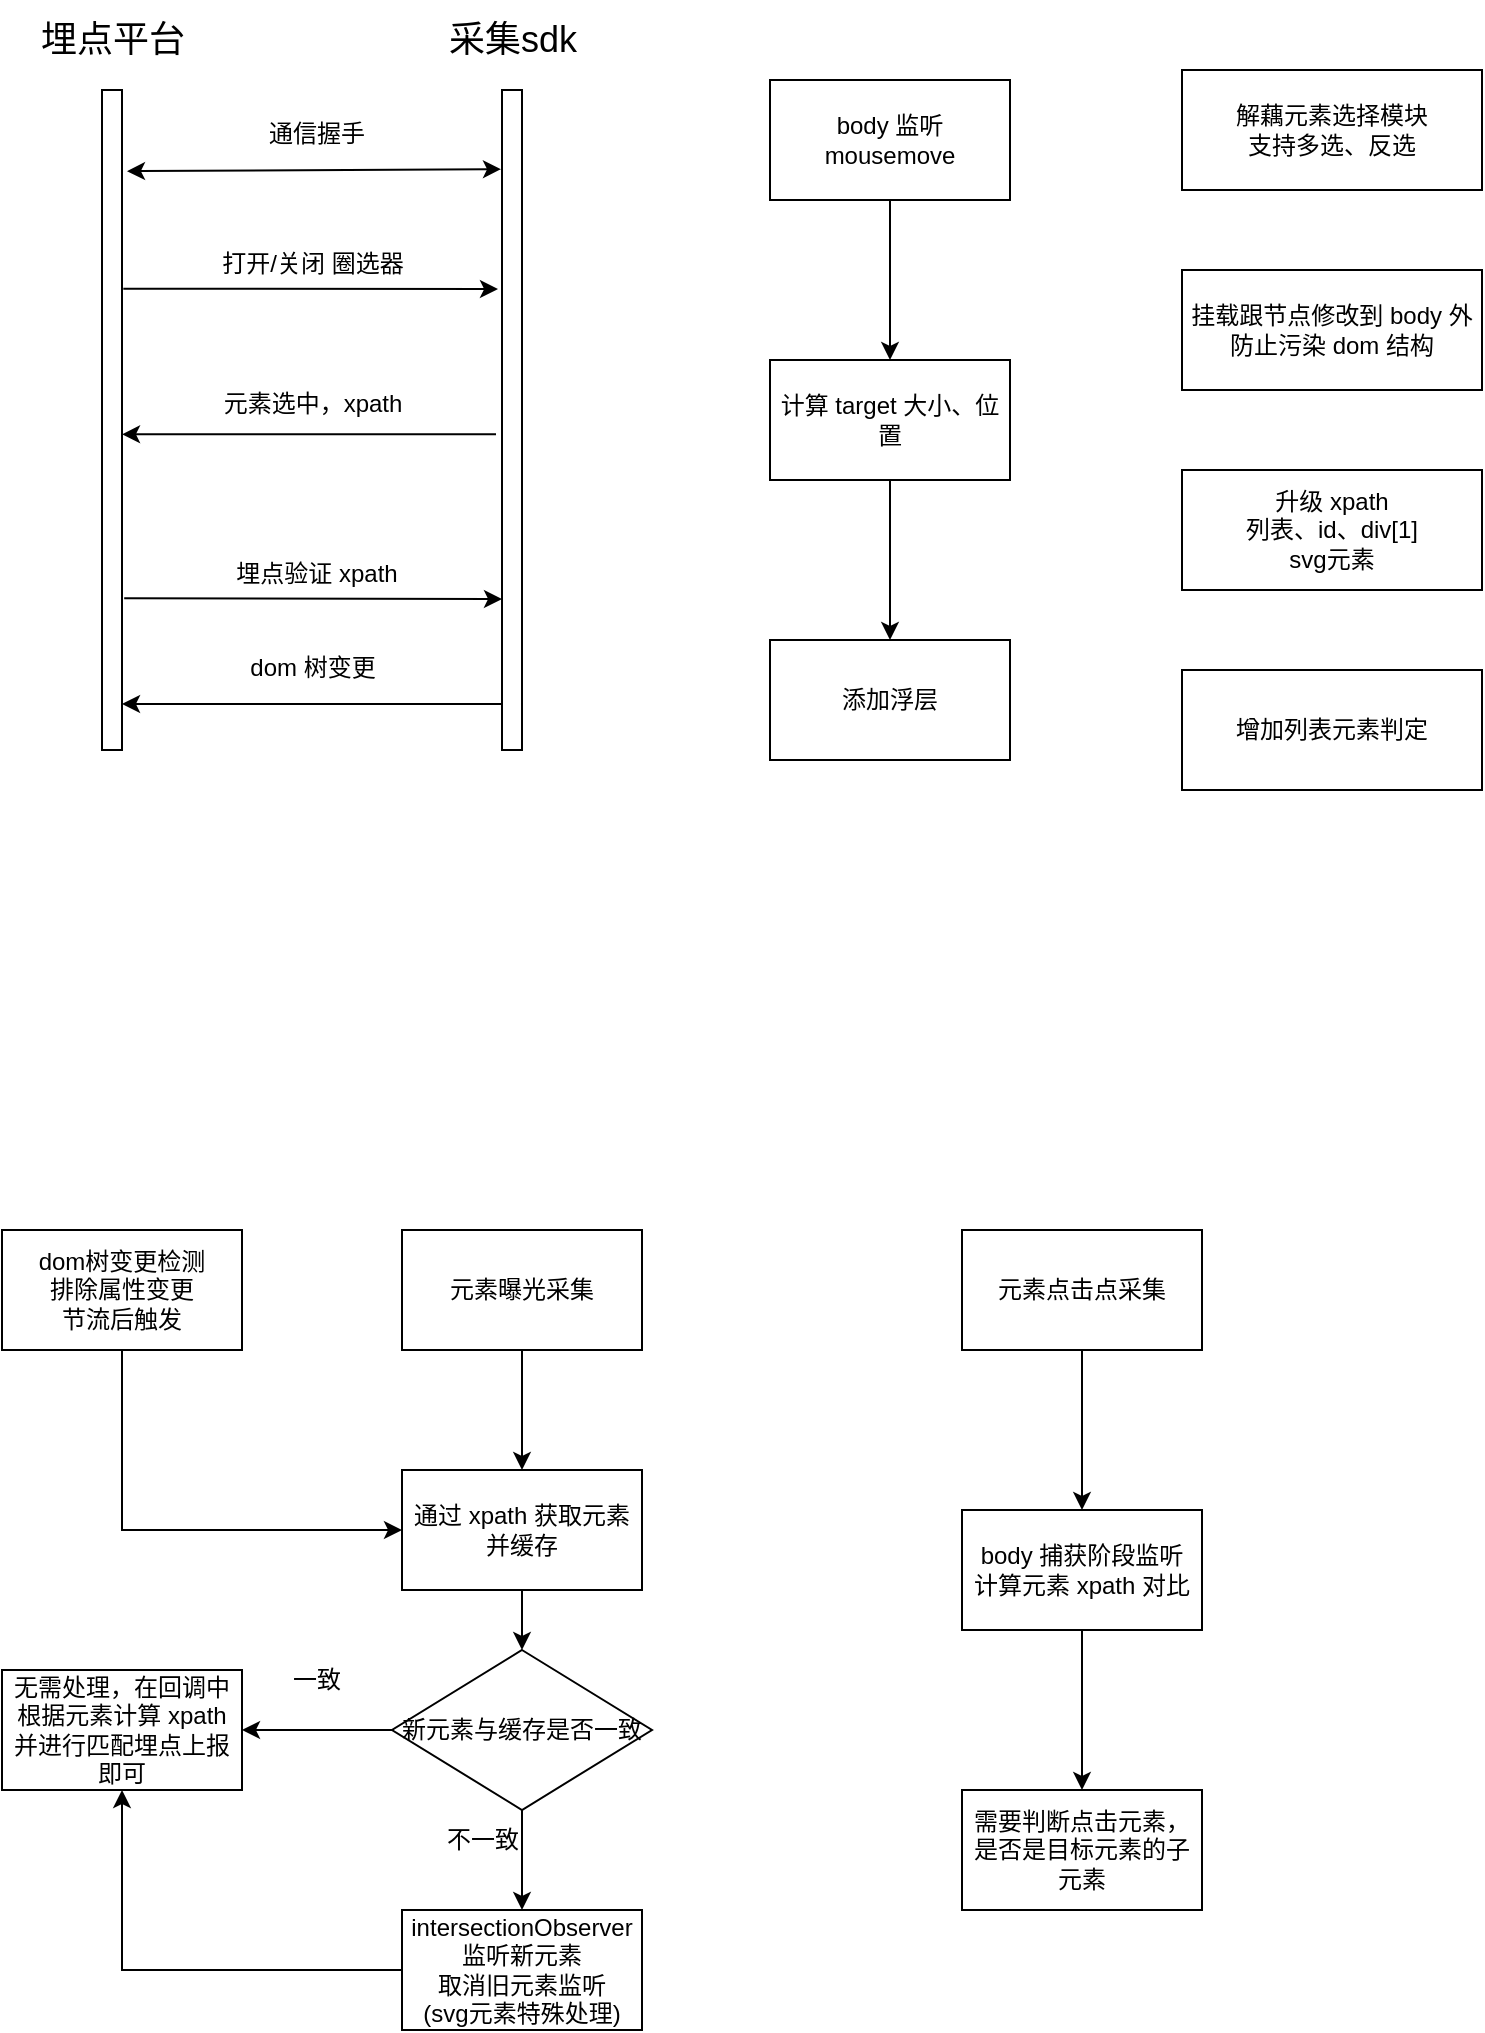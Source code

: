 <mxfile version="20.2.8" type="github">
  <diagram id="s8NYqJLzQeODFpnqqtf_" name="第 1 页">
    <mxGraphModel dx="1426" dy="801" grid="1" gridSize="10" guides="1" tooltips="1" connect="1" arrows="1" fold="1" page="1" pageScale="1" pageWidth="827" pageHeight="1169" math="0" shadow="0">
      <root>
        <mxCell id="0" />
        <mxCell id="1" parent="0" />
        <mxCell id="AP1hK9MuxTNP_AilY-IY-1" value="" style="html=1;points=[];perimeter=orthogonalPerimeter;" parent="1" vertex="1">
          <mxGeometry x="80" y="120" width="10" height="330" as="geometry" />
        </mxCell>
        <mxCell id="AP1hK9MuxTNP_AilY-IY-2" value="" style="html=1;points=[];perimeter=orthogonalPerimeter;" parent="1" vertex="1">
          <mxGeometry x="280" y="120" width="10" height="330" as="geometry" />
        </mxCell>
        <mxCell id="eg9R9L4fMUv5J7RdRfmF-1" value="埋点平台" style="text;html=1;align=center;verticalAlign=middle;resizable=0;points=[];autosize=1;strokeColor=none;fillColor=none;fontSize=18;" parent="1" vertex="1">
          <mxGeometry x="35" y="75" width="100" height="40" as="geometry" />
        </mxCell>
        <mxCell id="eg9R9L4fMUv5J7RdRfmF-2" value="采集sdk" style="text;html=1;align=center;verticalAlign=middle;resizable=0;points=[];autosize=1;strokeColor=none;fillColor=none;fontSize=18;" parent="1" vertex="1">
          <mxGeometry x="240" y="75" width="90" height="40" as="geometry" />
        </mxCell>
        <mxCell id="eg9R9L4fMUv5J7RdRfmF-3" value="" style="endArrow=classic;html=1;rounded=0;fontSize=18;exitX=1.067;exitY=0.301;exitDx=0;exitDy=0;exitPerimeter=0;entryX=-0.2;entryY=0.135;entryDx=0;entryDy=0;entryPerimeter=0;" parent="1" source="AP1hK9MuxTNP_AilY-IY-1" edge="1">
          <mxGeometry width="50" height="50" relative="1" as="geometry">
            <mxPoint x="92" y="218.89" as="sourcePoint" />
            <mxPoint x="278" y="219.55" as="targetPoint" />
          </mxGeometry>
        </mxCell>
        <mxCell id="eg9R9L4fMUv5J7RdRfmF-5" value="&lt;span style=&quot;font-size: 12px;&quot;&gt;打开/关闭 圈选器&lt;/span&gt;" style="text;html=1;align=center;verticalAlign=middle;resizable=0;points=[];autosize=1;strokeColor=none;fillColor=none;fontSize=18;" parent="1" vertex="1">
          <mxGeometry x="130" y="185" width="110" height="40" as="geometry" />
        </mxCell>
        <mxCell id="eg9R9L4fMUv5J7RdRfmF-6" value="" style="endArrow=classic;html=1;rounded=0;fontSize=12;entryX=1;entryY=0.355;entryDx=0;entryDy=0;entryPerimeter=0;exitX=-0.3;exitY=0.355;exitDx=0;exitDy=0;exitPerimeter=0;" parent="1" edge="1">
          <mxGeometry width="50" height="50" relative="1" as="geometry">
            <mxPoint x="277" y="292.15" as="sourcePoint" />
            <mxPoint x="90" y="292.15" as="targetPoint" />
          </mxGeometry>
        </mxCell>
        <mxCell id="eg9R9L4fMUv5J7RdRfmF-8" value="&lt;span style=&quot;font-size: 12px;&quot;&gt;元素选中，xpath&lt;/span&gt;" style="text;html=1;align=center;verticalAlign=middle;resizable=0;points=[];autosize=1;strokeColor=none;fillColor=none;fontSize=18;" parent="1" vertex="1">
          <mxGeometry x="130" y="255" width="110" height="40" as="geometry" />
        </mxCell>
        <mxCell id="eg9R9L4fMUv5J7RdRfmF-9" value="" style="endArrow=classic;html=1;rounded=0;fontSize=12;entryX=1.041;entryY=0.818;entryDx=0;entryDy=0;entryPerimeter=0;" parent="1" edge="1">
          <mxGeometry width="50" height="50" relative="1" as="geometry">
            <mxPoint x="280" y="427" as="sourcePoint" />
            <mxPoint x="90.41" y="426.94" as="targetPoint" />
            <Array as="points">
              <mxPoint x="90" y="427" />
            </Array>
          </mxGeometry>
        </mxCell>
        <mxCell id="eg9R9L4fMUv5J7RdRfmF-10" value="&lt;span style=&quot;font-size: 12px;&quot;&gt;dom 树变更&lt;/span&gt;" style="text;html=1;align=center;verticalAlign=middle;resizable=0;points=[];autosize=1;strokeColor=none;fillColor=none;fontSize=18;" parent="1" vertex="1">
          <mxGeometry x="140" y="387" width="90" height="40" as="geometry" />
        </mxCell>
        <mxCell id="eg9R9L4fMUv5J7RdRfmF-11" value="" style="endArrow=classic;html=1;rounded=0;fontSize=18;exitX=1.11;exitY=0.77;exitDx=0;exitDy=0;exitPerimeter=0;entryX=-0.2;entryY=0.135;entryDx=0;entryDy=0;entryPerimeter=0;" parent="1" source="AP1hK9MuxTNP_AilY-IY-1" edge="1">
          <mxGeometry width="50" height="50" relative="1" as="geometry">
            <mxPoint x="94" y="373.89" as="sourcePoint" />
            <mxPoint x="280.0" y="374.55" as="targetPoint" />
          </mxGeometry>
        </mxCell>
        <mxCell id="eg9R9L4fMUv5J7RdRfmF-12" value="&lt;span style=&quot;font-size: 12px;&quot;&gt;埋点验证 xpath&lt;/span&gt;" style="text;html=1;align=center;verticalAlign=middle;resizable=0;points=[];autosize=1;strokeColor=none;fillColor=none;fontSize=18;" parent="1" vertex="1">
          <mxGeometry x="137" y="340" width="100" height="40" as="geometry" />
        </mxCell>
        <mxCell id="eg9R9L4fMUv5J7RdRfmF-13" value="" style="endArrow=classic;startArrow=classic;html=1;rounded=0;fontSize=12;exitX=1.25;exitY=0.123;exitDx=0;exitDy=0;exitPerimeter=0;entryX=-0.05;entryY=0.12;entryDx=0;entryDy=0;entryPerimeter=0;" parent="1" source="AP1hK9MuxTNP_AilY-IY-1" target="AP1hK9MuxTNP_AilY-IY-2" edge="1">
          <mxGeometry width="50" height="50" relative="1" as="geometry">
            <mxPoint x="400" y="320" as="sourcePoint" />
            <mxPoint x="450" y="270" as="targetPoint" />
          </mxGeometry>
        </mxCell>
        <mxCell id="eg9R9L4fMUv5J7RdRfmF-14" value="&lt;span style=&quot;font-size: 12px;&quot;&gt;通信握手&lt;/span&gt;" style="text;html=1;align=center;verticalAlign=middle;resizable=0;points=[];autosize=1;strokeColor=none;fillColor=none;fontSize=18;" parent="1" vertex="1">
          <mxGeometry x="152" y="120" width="70" height="40" as="geometry" />
        </mxCell>
        <mxCell id="eg9R9L4fMUv5J7RdRfmF-15" value="解藕元素选择模块&lt;br&gt;支持多选、反选" style="rounded=0;whiteSpace=wrap;html=1;fontSize=12;" parent="1" vertex="1">
          <mxGeometry x="620" y="110" width="150" height="60" as="geometry" />
        </mxCell>
        <mxCell id="eg9R9L4fMUv5J7RdRfmF-16" value="挂载跟节点修改到 body 外&lt;br&gt;防止污染 dom 结构" style="rounded=0;whiteSpace=wrap;html=1;fontSize=12;" parent="1" vertex="1">
          <mxGeometry x="620" y="210" width="150" height="60" as="geometry" />
        </mxCell>
        <mxCell id="eg9R9L4fMUv5J7RdRfmF-17" value="升级 xpath&lt;br&gt;列表、id、div[1]&lt;br&gt;svg元素" style="rounded=0;whiteSpace=wrap;html=1;fontSize=12;" parent="1" vertex="1">
          <mxGeometry x="620" y="310" width="150" height="60" as="geometry" />
        </mxCell>
        <mxCell id="eg9R9L4fMUv5J7RdRfmF-21" value="" style="edgeStyle=orthogonalEdgeStyle;rounded=0;orthogonalLoop=1;jettySize=auto;html=1;fontSize=12;" parent="1" source="eg9R9L4fMUv5J7RdRfmF-19" target="eg9R9L4fMUv5J7RdRfmF-20" edge="1">
          <mxGeometry relative="1" as="geometry" />
        </mxCell>
        <mxCell id="eg9R9L4fMUv5J7RdRfmF-19" value="body 监听 mousemove" style="rounded=0;whiteSpace=wrap;html=1;fontSize=12;" parent="1" vertex="1">
          <mxGeometry x="414" y="115" width="120" height="60" as="geometry" />
        </mxCell>
        <mxCell id="WQ2MlSCACtrah5VNE3MD-2" value="" style="edgeStyle=orthogonalEdgeStyle;rounded=0;orthogonalLoop=1;jettySize=auto;html=1;fontSize=12;" edge="1" parent="1" source="eg9R9L4fMUv5J7RdRfmF-20" target="WQ2MlSCACtrah5VNE3MD-1">
          <mxGeometry relative="1" as="geometry" />
        </mxCell>
        <mxCell id="eg9R9L4fMUv5J7RdRfmF-20" value="计算 target 大小、位置" style="whiteSpace=wrap;html=1;rounded=0;" parent="1" vertex="1">
          <mxGeometry x="414" y="255" width="120" height="60" as="geometry" />
        </mxCell>
        <mxCell id="WQ2MlSCACtrah5VNE3MD-1" value="添加浮层" style="whiteSpace=wrap;html=1;rounded=0;" vertex="1" parent="1">
          <mxGeometry x="414" y="395" width="120" height="60" as="geometry" />
        </mxCell>
        <mxCell id="WQ2MlSCACtrah5VNE3MD-3" value="增加列表元素判定" style="rounded=0;whiteSpace=wrap;html=1;fontSize=12;" vertex="1" parent="1">
          <mxGeometry x="620" y="410" width="150" height="60" as="geometry" />
        </mxCell>
        <mxCell id="WQ2MlSCACtrah5VNE3MD-22" value="" style="edgeStyle=orthogonalEdgeStyle;rounded=0;orthogonalLoop=1;jettySize=auto;html=1;fontSize=12;" edge="1" parent="1" source="WQ2MlSCACtrah5VNE3MD-4" target="WQ2MlSCACtrah5VNE3MD-21">
          <mxGeometry relative="1" as="geometry" />
        </mxCell>
        <mxCell id="WQ2MlSCACtrah5VNE3MD-4" value="元素曝光采集" style="rounded=0;whiteSpace=wrap;html=1;fontSize=12;" vertex="1" parent="1">
          <mxGeometry x="230" y="690" width="120" height="60" as="geometry" />
        </mxCell>
        <mxCell id="WQ2MlSCACtrah5VNE3MD-36" value="" style="edgeStyle=orthogonalEdgeStyle;rounded=0;orthogonalLoop=1;jettySize=auto;html=1;fontSize=12;" edge="1" parent="1" source="WQ2MlSCACtrah5VNE3MD-5" target="WQ2MlSCACtrah5VNE3MD-35">
          <mxGeometry relative="1" as="geometry" />
        </mxCell>
        <mxCell id="WQ2MlSCACtrah5VNE3MD-5" value="元素点击点采集" style="rounded=0;whiteSpace=wrap;html=1;fontSize=12;" vertex="1" parent="1">
          <mxGeometry x="510" y="690" width="120" height="60" as="geometry" />
        </mxCell>
        <mxCell id="WQ2MlSCACtrah5VNE3MD-34" style="edgeStyle=orthogonalEdgeStyle;rounded=0;orthogonalLoop=1;jettySize=auto;html=1;exitX=0;exitY=0.5;exitDx=0;exitDy=0;fontSize=12;" edge="1" parent="1" source="WQ2MlSCACtrah5VNE3MD-6" target="WQ2MlSCACtrah5VNE3MD-8">
          <mxGeometry relative="1" as="geometry" />
        </mxCell>
        <mxCell id="WQ2MlSCACtrah5VNE3MD-6" value="intersectionObserver&lt;br&gt;监听新元素&lt;br&gt;取消旧元素监听&lt;br&gt;(svg元素特殊处理)" style="whiteSpace=wrap;html=1;rounded=0;" vertex="1" parent="1">
          <mxGeometry x="230" y="1030" width="120" height="60" as="geometry" />
        </mxCell>
        <mxCell id="WQ2MlSCACtrah5VNE3MD-8" value="无需处理，在回调中根据元素计算 xpath 并进行匹配埋点上报即可" style="whiteSpace=wrap;html=1;rounded=0;" vertex="1" parent="1">
          <mxGeometry x="30" y="910" width="120" height="60" as="geometry" />
        </mxCell>
        <mxCell id="WQ2MlSCACtrah5VNE3MD-28" style="edgeStyle=orthogonalEdgeStyle;rounded=0;orthogonalLoop=1;jettySize=auto;html=1;exitX=0.5;exitY=1;exitDx=0;exitDy=0;entryX=0;entryY=0.5;entryDx=0;entryDy=0;fontSize=12;" edge="1" parent="1" source="WQ2MlSCACtrah5VNE3MD-13" target="WQ2MlSCACtrah5VNE3MD-21">
          <mxGeometry relative="1" as="geometry" />
        </mxCell>
        <mxCell id="WQ2MlSCACtrah5VNE3MD-13" value="dom树变更检测&lt;br&gt;排除属性变更&lt;br&gt;节流后触发" style="whiteSpace=wrap;html=1;rounded=0;" vertex="1" parent="1">
          <mxGeometry x="30" y="690" width="120" height="60" as="geometry" />
        </mxCell>
        <mxCell id="WQ2MlSCACtrah5VNE3MD-26" value="" style="edgeStyle=orthogonalEdgeStyle;rounded=0;orthogonalLoop=1;jettySize=auto;html=1;fontSize=12;" edge="1" parent="1" source="WQ2MlSCACtrah5VNE3MD-21" target="WQ2MlSCACtrah5VNE3MD-25">
          <mxGeometry relative="1" as="geometry" />
        </mxCell>
        <mxCell id="WQ2MlSCACtrah5VNE3MD-21" value="通过 xpath 获取元素并缓存" style="whiteSpace=wrap;html=1;rounded=0;" vertex="1" parent="1">
          <mxGeometry x="230" y="810" width="120" height="60" as="geometry" />
        </mxCell>
        <mxCell id="WQ2MlSCACtrah5VNE3MD-29" value="" style="edgeStyle=orthogonalEdgeStyle;rounded=0;orthogonalLoop=1;jettySize=auto;html=1;fontSize=12;" edge="1" parent="1" source="WQ2MlSCACtrah5VNE3MD-25" target="WQ2MlSCACtrah5VNE3MD-6">
          <mxGeometry relative="1" as="geometry" />
        </mxCell>
        <mxCell id="WQ2MlSCACtrah5VNE3MD-32" style="edgeStyle=orthogonalEdgeStyle;rounded=0;orthogonalLoop=1;jettySize=auto;html=1;exitX=0;exitY=0.5;exitDx=0;exitDy=0;fontSize=12;entryX=1;entryY=0.5;entryDx=0;entryDy=0;" edge="1" parent="1" source="WQ2MlSCACtrah5VNE3MD-25" target="WQ2MlSCACtrah5VNE3MD-8">
          <mxGeometry relative="1" as="geometry">
            <mxPoint x="150" y="930" as="targetPoint" />
          </mxGeometry>
        </mxCell>
        <mxCell id="WQ2MlSCACtrah5VNE3MD-25" value="新元素与缓存是否一致" style="rhombus;whiteSpace=wrap;html=1;rounded=0;" vertex="1" parent="1">
          <mxGeometry x="225" y="900" width="130" height="80" as="geometry" />
        </mxCell>
        <mxCell id="WQ2MlSCACtrah5VNE3MD-31" value="不一致" style="text;html=1;align=center;verticalAlign=middle;resizable=0;points=[];autosize=1;strokeColor=none;fillColor=none;fontSize=12;" vertex="1" parent="1">
          <mxGeometry x="240" y="980" width="60" height="30" as="geometry" />
        </mxCell>
        <mxCell id="WQ2MlSCACtrah5VNE3MD-33" value="一致" style="text;html=1;align=center;verticalAlign=middle;resizable=0;points=[];autosize=1;strokeColor=none;fillColor=none;fontSize=12;" vertex="1" parent="1">
          <mxGeometry x="162" y="900" width="50" height="30" as="geometry" />
        </mxCell>
        <mxCell id="WQ2MlSCACtrah5VNE3MD-38" value="" style="edgeStyle=orthogonalEdgeStyle;rounded=0;orthogonalLoop=1;jettySize=auto;html=1;fontSize=12;" edge="1" parent="1" source="WQ2MlSCACtrah5VNE3MD-35" target="WQ2MlSCACtrah5VNE3MD-37">
          <mxGeometry relative="1" as="geometry" />
        </mxCell>
        <mxCell id="WQ2MlSCACtrah5VNE3MD-35" value="body 捕获阶段监听&lt;br&gt;计算元素 xpath 对比" style="whiteSpace=wrap;html=1;rounded=0;" vertex="1" parent="1">
          <mxGeometry x="510" y="830" width="120" height="60" as="geometry" />
        </mxCell>
        <mxCell id="WQ2MlSCACtrah5VNE3MD-37" value="需要判断点击元素，是否是目标元素的子元素" style="whiteSpace=wrap;html=1;rounded=0;" vertex="1" parent="1">
          <mxGeometry x="510" y="970" width="120" height="60" as="geometry" />
        </mxCell>
      </root>
    </mxGraphModel>
  </diagram>
</mxfile>
